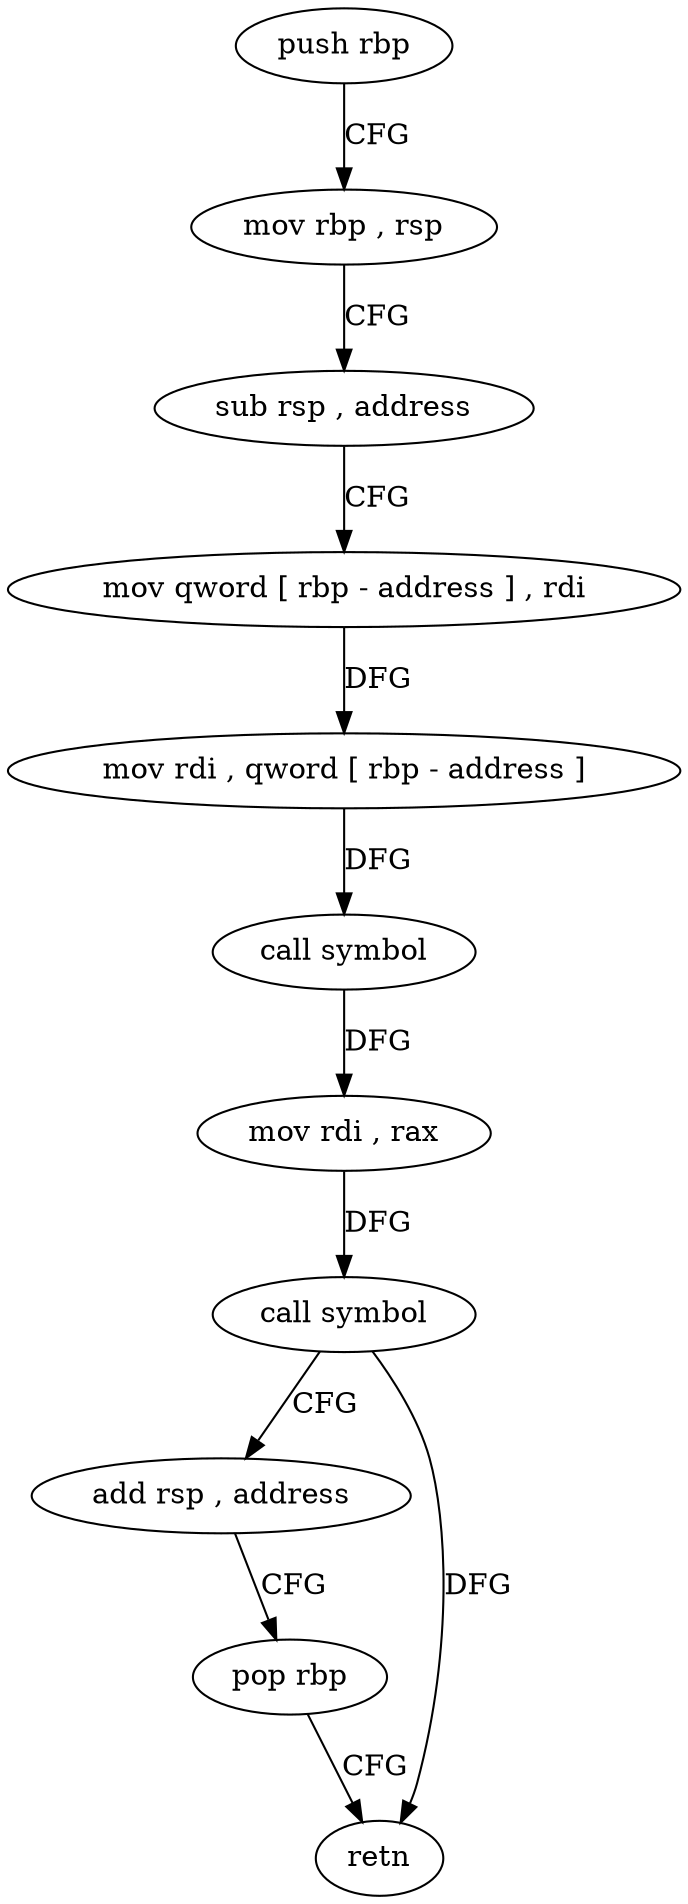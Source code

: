 digraph "func" {
"4225840" [label = "push rbp" ]
"4225841" [label = "mov rbp , rsp" ]
"4225844" [label = "sub rsp , address" ]
"4225848" [label = "mov qword [ rbp - address ] , rdi" ]
"4225852" [label = "mov rdi , qword [ rbp - address ]" ]
"4225856" [label = "call symbol" ]
"4225861" [label = "mov rdi , rax" ]
"4225864" [label = "call symbol" ]
"4225869" [label = "add rsp , address" ]
"4225873" [label = "pop rbp" ]
"4225874" [label = "retn" ]
"4225840" -> "4225841" [ label = "CFG" ]
"4225841" -> "4225844" [ label = "CFG" ]
"4225844" -> "4225848" [ label = "CFG" ]
"4225848" -> "4225852" [ label = "DFG" ]
"4225852" -> "4225856" [ label = "DFG" ]
"4225856" -> "4225861" [ label = "DFG" ]
"4225861" -> "4225864" [ label = "DFG" ]
"4225864" -> "4225869" [ label = "CFG" ]
"4225864" -> "4225874" [ label = "DFG" ]
"4225869" -> "4225873" [ label = "CFG" ]
"4225873" -> "4225874" [ label = "CFG" ]
}

